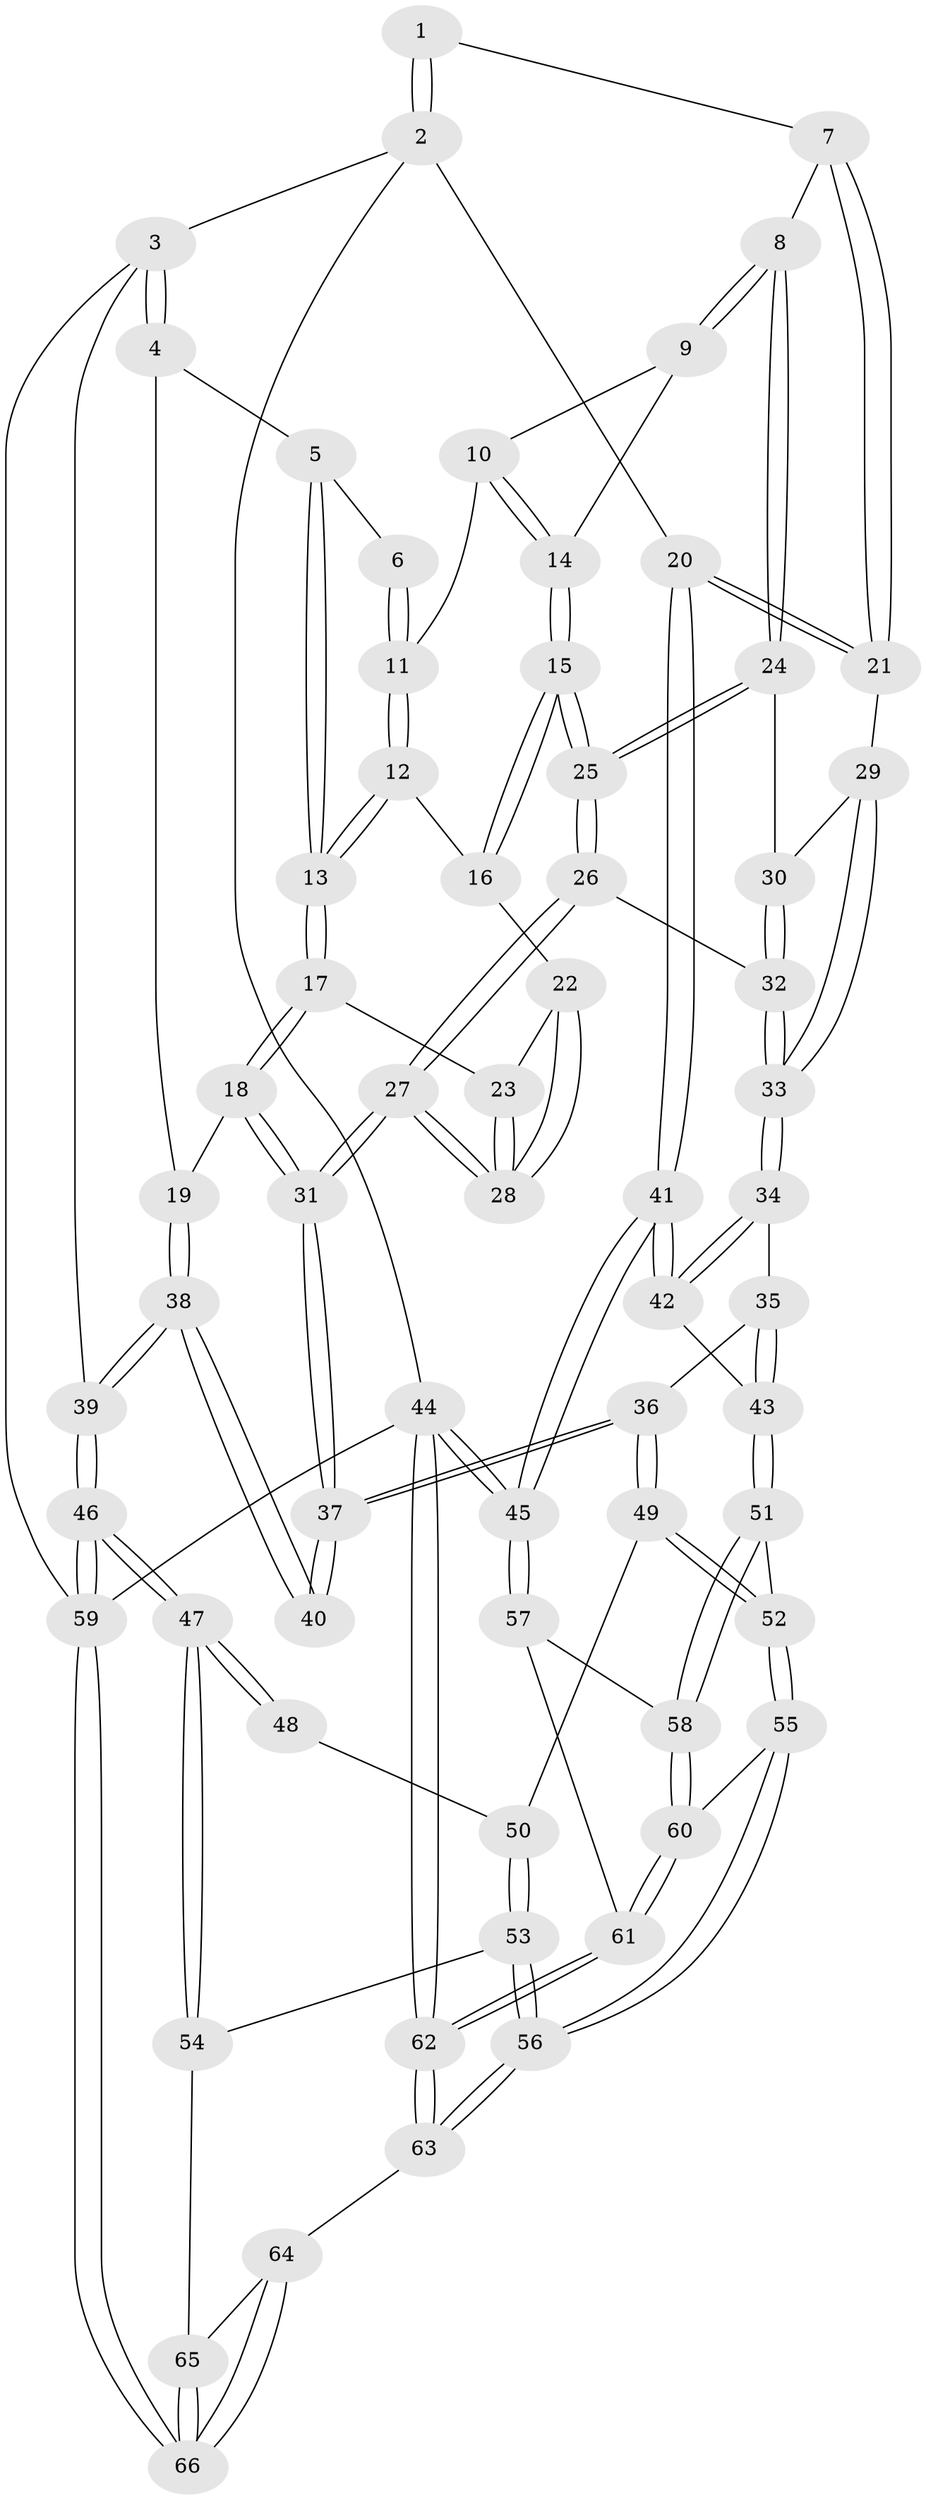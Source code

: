 // coarse degree distribution, {3: 0.2391304347826087, 5: 0.3695652173913043, 4: 0.32608695652173914, 2: 0.021739130434782608, 6: 0.043478260869565216}
// Generated by graph-tools (version 1.1) at 2025/24/03/03/25 07:24:39]
// undirected, 66 vertices, 162 edges
graph export_dot {
graph [start="1"]
  node [color=gray90,style=filled];
  1 [pos="+0.9854587841334833+0"];
  2 [pos="+1+0"];
  3 [pos="+0+0"];
  4 [pos="+0+0"];
  5 [pos="+0.21521220735199378+0"];
  6 [pos="+0.6764533307788873+0"];
  7 [pos="+0.9387289911732175+0.07812503000276629"];
  8 [pos="+0.8042947841271183+0.08402252449361562"];
  9 [pos="+0.7831605549733303+0.04337314714473605"];
  10 [pos="+0.6786453361121101+0"];
  11 [pos="+0.6774258477387574+0"];
  12 [pos="+0.5375026676795581+0.05642045910433306"];
  13 [pos="+0.3593715596396939+0.08434185005656362"];
  14 [pos="+0.6394043069711778+0.1387782718822033"];
  15 [pos="+0.6357404412752866+0.15283516675405767"];
  16 [pos="+0.5459296686069742+0.1096839282880221"];
  17 [pos="+0.3568160521139923+0.1102880273941219"];
  18 [pos="+0.30496388183068013+0.20543000968799716"];
  19 [pos="+0.14922197671904047+0.25904497764003187"];
  20 [pos="+1+0.24157799308037267"];
  21 [pos="+1+0.20491376165179373"];
  22 [pos="+0.5245687917054637+0.15057922260565298"];
  23 [pos="+0.38727297036874575+0.12541720099143966"];
  24 [pos="+0.8000768517509937+0.10889441873983205"];
  25 [pos="+0.6523535813362018+0.18817620669379198"];
  26 [pos="+0.629070030218771+0.2974158653435805"];
  27 [pos="+0.549144626912433+0.34460334001695775"];
  28 [pos="+0.522761309007774+0.24519405835080518"];
  29 [pos="+0.903297194847254+0.21688952085916866"];
  30 [pos="+0.8135030980406486+0.1600651704382126"];
  31 [pos="+0.5137367725074962+0.39372032625899145"];
  32 [pos="+0.7570571977616556+0.3053409782957515"];
  33 [pos="+0.8286164860725751+0.36384242356505536"];
  34 [pos="+0.8374731305425698+0.37743101509090354"];
  35 [pos="+0.6948526252181341+0.48373411049732146"];
  36 [pos="+0.509455904907374+0.43778446798953347"];
  37 [pos="+0.5072190594855769+0.43169969291723104"];
  38 [pos="+0.07509820414676893+0.38324695125329694"];
  39 [pos="+0+0.47586497778130477"];
  40 [pos="+0.30109525127794845+0.44428036753864397"];
  41 [pos="+1+0.4500606691137855"];
  42 [pos="+0.9364522565290478+0.44321500742657005"];
  43 [pos="+0.7885162027683743+0.6000351774536401"];
  44 [pos="+1+1"];
  45 [pos="+1+0.8117526120569817"];
  46 [pos="+0+0.8008973506180427"];
  47 [pos="+0.18982436465410488+0.7568236650404359"];
  48 [pos="+0.2949073025063445+0.5736738982405116"];
  49 [pos="+0.5084451429087244+0.4617979275656209"];
  50 [pos="+0.4729839339319094+0.547435721238743"];
  51 [pos="+0.7772906477845024+0.6586774838551487"];
  52 [pos="+0.7023277262337572+0.6996917403440874"];
  53 [pos="+0.4182640695984167+0.7602523456950002"];
  54 [pos="+0.3944218389503765+0.7686612198148923"];
  55 [pos="+0.6642072207772379+0.7605391728786821"];
  56 [pos="+0.5563505562244299+0.8115081934850874"];
  57 [pos="+0.9757325697713871+0.7582041329266411"];
  58 [pos="+0.9036202342232111+0.7260166194086114"];
  59 [pos="+0+1"];
  60 [pos="+0.7491821511033929+0.8482607773351725"];
  61 [pos="+0.7771498915541962+0.8841708394830657"];
  62 [pos="+0.8091084984546714+1"];
  63 [pos="+0.6171720123402724+1"];
  64 [pos="+0.45549905763486626+1"];
  65 [pos="+0.39198164966561827+0.853419951127745"];
  66 [pos="+0.10708444344433217+1"];
  1 -- 2;
  1 -- 2;
  1 -- 7;
  2 -- 3;
  2 -- 20;
  2 -- 44;
  3 -- 4;
  3 -- 4;
  3 -- 39;
  3 -- 59;
  4 -- 5;
  4 -- 19;
  5 -- 6;
  5 -- 13;
  5 -- 13;
  6 -- 11;
  6 -- 11;
  7 -- 8;
  7 -- 21;
  7 -- 21;
  8 -- 9;
  8 -- 9;
  8 -- 24;
  8 -- 24;
  9 -- 10;
  9 -- 14;
  10 -- 11;
  10 -- 14;
  10 -- 14;
  11 -- 12;
  11 -- 12;
  12 -- 13;
  12 -- 13;
  12 -- 16;
  13 -- 17;
  13 -- 17;
  14 -- 15;
  14 -- 15;
  15 -- 16;
  15 -- 16;
  15 -- 25;
  15 -- 25;
  16 -- 22;
  17 -- 18;
  17 -- 18;
  17 -- 23;
  18 -- 19;
  18 -- 31;
  18 -- 31;
  19 -- 38;
  19 -- 38;
  20 -- 21;
  20 -- 21;
  20 -- 41;
  20 -- 41;
  21 -- 29;
  22 -- 23;
  22 -- 28;
  22 -- 28;
  23 -- 28;
  23 -- 28;
  24 -- 25;
  24 -- 25;
  24 -- 30;
  25 -- 26;
  25 -- 26;
  26 -- 27;
  26 -- 27;
  26 -- 32;
  27 -- 28;
  27 -- 28;
  27 -- 31;
  27 -- 31;
  29 -- 30;
  29 -- 33;
  29 -- 33;
  30 -- 32;
  30 -- 32;
  31 -- 37;
  31 -- 37;
  32 -- 33;
  32 -- 33;
  33 -- 34;
  33 -- 34;
  34 -- 35;
  34 -- 42;
  34 -- 42;
  35 -- 36;
  35 -- 43;
  35 -- 43;
  36 -- 37;
  36 -- 37;
  36 -- 49;
  36 -- 49;
  37 -- 40;
  37 -- 40;
  38 -- 39;
  38 -- 39;
  38 -- 40;
  38 -- 40;
  39 -- 46;
  39 -- 46;
  41 -- 42;
  41 -- 42;
  41 -- 45;
  41 -- 45;
  42 -- 43;
  43 -- 51;
  43 -- 51;
  44 -- 45;
  44 -- 45;
  44 -- 62;
  44 -- 62;
  44 -- 59;
  45 -- 57;
  45 -- 57;
  46 -- 47;
  46 -- 47;
  46 -- 59;
  46 -- 59;
  47 -- 48;
  47 -- 48;
  47 -- 54;
  47 -- 54;
  48 -- 50;
  49 -- 50;
  49 -- 52;
  49 -- 52;
  50 -- 53;
  50 -- 53;
  51 -- 52;
  51 -- 58;
  51 -- 58;
  52 -- 55;
  52 -- 55;
  53 -- 54;
  53 -- 56;
  53 -- 56;
  54 -- 65;
  55 -- 56;
  55 -- 56;
  55 -- 60;
  56 -- 63;
  56 -- 63;
  57 -- 58;
  57 -- 61;
  58 -- 60;
  58 -- 60;
  59 -- 66;
  59 -- 66;
  60 -- 61;
  60 -- 61;
  61 -- 62;
  61 -- 62;
  62 -- 63;
  62 -- 63;
  63 -- 64;
  64 -- 65;
  64 -- 66;
  64 -- 66;
  65 -- 66;
  65 -- 66;
}
